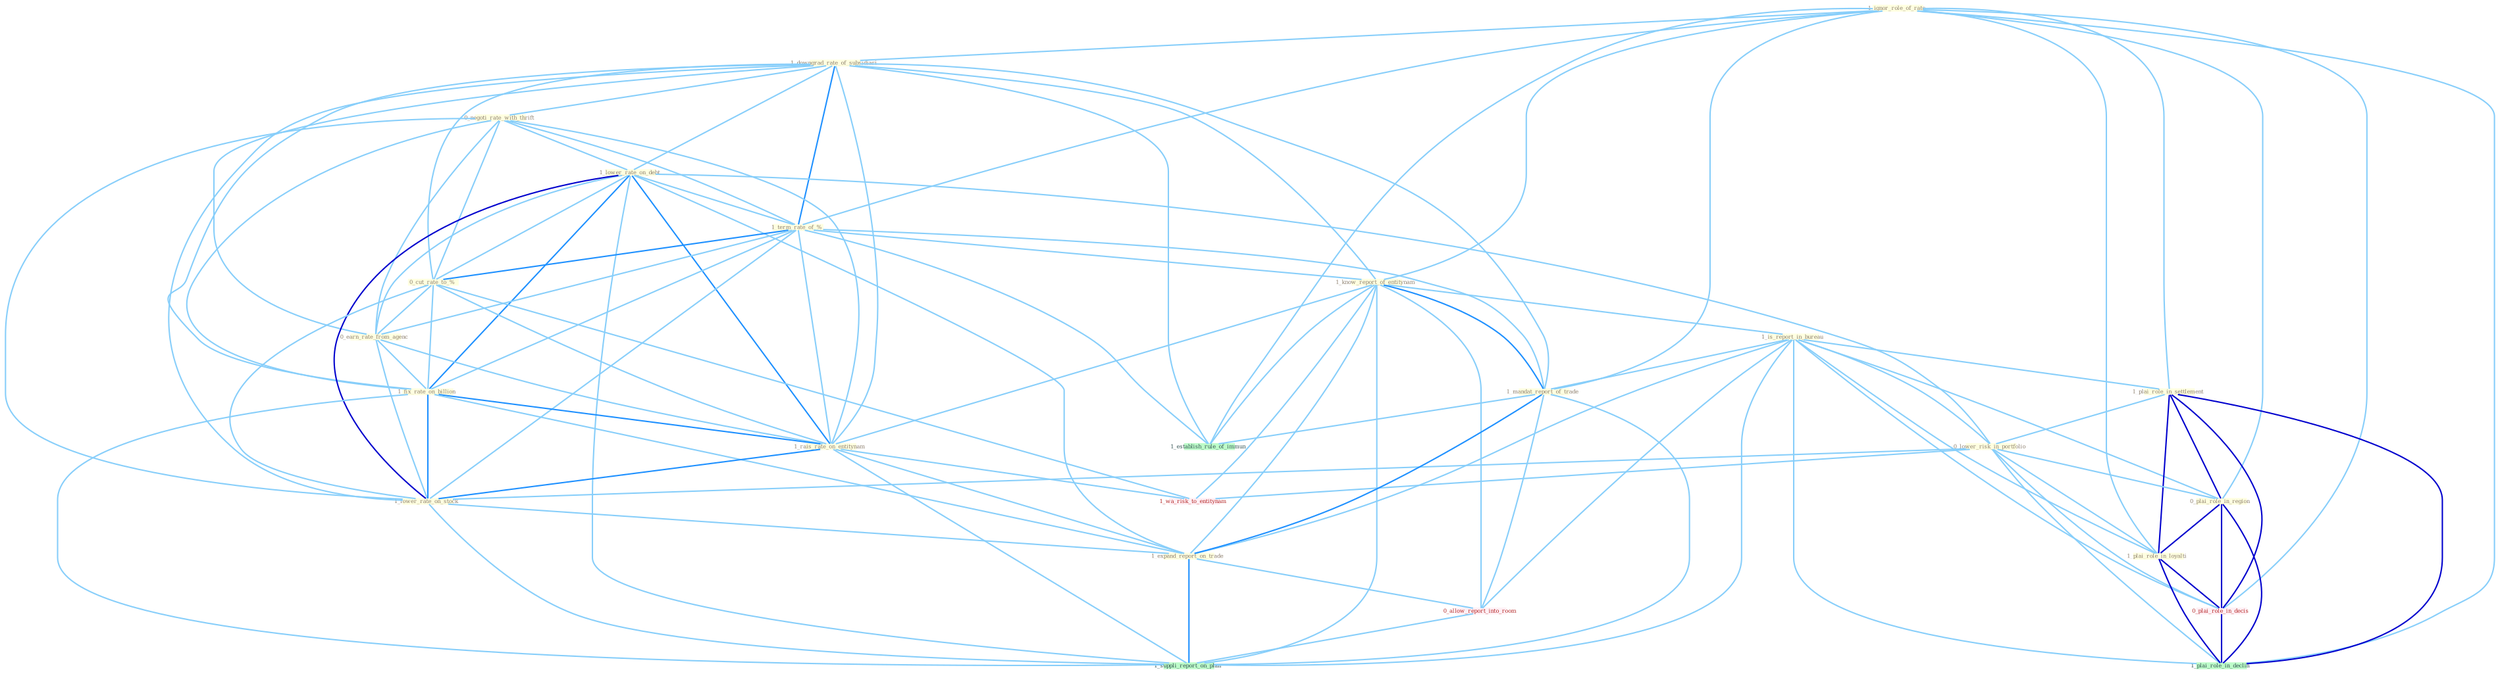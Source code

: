 Graph G{ 
    node
    [shape=polygon,style=filled,width=.5,height=.06,color="#BDFCC9",fixedsize=true,fontsize=4,
    fontcolor="#2f4f4f"];
    {node
    [color="#ffffe0", fontcolor="#8b7d6b"] "1_ignor_role_of_rate " "1_downgrad_rate_of_subsidiari " "0_negoti_rate_with_thrift " "1_lower_rate_on_debt " "1_term_rate_of_% " "0_cut_rate_to_% " "1_know_report_of_entitynam " "1_is_report_in_bureau " "0_earn_rate_from_agenc " "1_plai_role_in_settlement " "0_lower_risk_in_portfolio " "1_fix_rate_on_billion " "1_rais_rate_on_entitynam " "1_mandat_report_of_trade " "1_lower_rate_on_stock " "1_expand_report_on_trade " "0_plai_role_in_region " "1_plai_role_in_loyalti "}
{node [color="#fff0f5", fontcolor="#b22222"] "1_wa_risk_to_entitynam " "0_plai_role_in_decis " "0_allow_report_into_room "}
edge [color="#B0E2FF"];

	"1_ignor_role_of_rate " -- "1_downgrad_rate_of_subsidiari " [w="1", color="#87cefa" ];
	"1_ignor_role_of_rate " -- "1_term_rate_of_% " [w="1", color="#87cefa" ];
	"1_ignor_role_of_rate " -- "1_know_report_of_entitynam " [w="1", color="#87cefa" ];
	"1_ignor_role_of_rate " -- "1_plai_role_in_settlement " [w="1", color="#87cefa" ];
	"1_ignor_role_of_rate " -- "1_mandat_report_of_trade " [w="1", color="#87cefa" ];
	"1_ignor_role_of_rate " -- "0_plai_role_in_region " [w="1", color="#87cefa" ];
	"1_ignor_role_of_rate " -- "1_plai_role_in_loyalti " [w="1", color="#87cefa" ];
	"1_ignor_role_of_rate " -- "0_plai_role_in_decis " [w="1", color="#87cefa" ];
	"1_ignor_role_of_rate " -- "1_establish_rule_of_immun " [w="1", color="#87cefa" ];
	"1_ignor_role_of_rate " -- "1_plai_role_in_declin " [w="1", color="#87cefa" ];
	"1_downgrad_rate_of_subsidiari " -- "0_negoti_rate_with_thrift " [w="1", color="#87cefa" ];
	"1_downgrad_rate_of_subsidiari " -- "1_lower_rate_on_debt " [w="1", color="#87cefa" ];
	"1_downgrad_rate_of_subsidiari " -- "1_term_rate_of_% " [w="2", color="#1e90ff" , len=0.8];
	"1_downgrad_rate_of_subsidiari " -- "0_cut_rate_to_% " [w="1", color="#87cefa" ];
	"1_downgrad_rate_of_subsidiari " -- "1_know_report_of_entitynam " [w="1", color="#87cefa" ];
	"1_downgrad_rate_of_subsidiari " -- "0_earn_rate_from_agenc " [w="1", color="#87cefa" ];
	"1_downgrad_rate_of_subsidiari " -- "1_fix_rate_on_billion " [w="1", color="#87cefa" ];
	"1_downgrad_rate_of_subsidiari " -- "1_rais_rate_on_entitynam " [w="1", color="#87cefa" ];
	"1_downgrad_rate_of_subsidiari " -- "1_mandat_report_of_trade " [w="1", color="#87cefa" ];
	"1_downgrad_rate_of_subsidiari " -- "1_lower_rate_on_stock " [w="1", color="#87cefa" ];
	"1_downgrad_rate_of_subsidiari " -- "1_establish_rule_of_immun " [w="1", color="#87cefa" ];
	"0_negoti_rate_with_thrift " -- "1_lower_rate_on_debt " [w="1", color="#87cefa" ];
	"0_negoti_rate_with_thrift " -- "1_term_rate_of_% " [w="1", color="#87cefa" ];
	"0_negoti_rate_with_thrift " -- "0_cut_rate_to_% " [w="1", color="#87cefa" ];
	"0_negoti_rate_with_thrift " -- "0_earn_rate_from_agenc " [w="1", color="#87cefa" ];
	"0_negoti_rate_with_thrift " -- "1_fix_rate_on_billion " [w="1", color="#87cefa" ];
	"0_negoti_rate_with_thrift " -- "1_rais_rate_on_entitynam " [w="1", color="#87cefa" ];
	"0_negoti_rate_with_thrift " -- "1_lower_rate_on_stock " [w="1", color="#87cefa" ];
	"1_lower_rate_on_debt " -- "1_term_rate_of_% " [w="1", color="#87cefa" ];
	"1_lower_rate_on_debt " -- "0_cut_rate_to_% " [w="1", color="#87cefa" ];
	"1_lower_rate_on_debt " -- "0_earn_rate_from_agenc " [w="1", color="#87cefa" ];
	"1_lower_rate_on_debt " -- "0_lower_risk_in_portfolio " [w="1", color="#87cefa" ];
	"1_lower_rate_on_debt " -- "1_fix_rate_on_billion " [w="2", color="#1e90ff" , len=0.8];
	"1_lower_rate_on_debt " -- "1_rais_rate_on_entitynam " [w="2", color="#1e90ff" , len=0.8];
	"1_lower_rate_on_debt " -- "1_lower_rate_on_stock " [w="3", color="#0000cd" , len=0.6];
	"1_lower_rate_on_debt " -- "1_expand_report_on_trade " [w="1", color="#87cefa" ];
	"1_lower_rate_on_debt " -- "1_suppli_report_on_plan " [w="1", color="#87cefa" ];
	"1_term_rate_of_% " -- "0_cut_rate_to_% " [w="2", color="#1e90ff" , len=0.8];
	"1_term_rate_of_% " -- "1_know_report_of_entitynam " [w="1", color="#87cefa" ];
	"1_term_rate_of_% " -- "0_earn_rate_from_agenc " [w="1", color="#87cefa" ];
	"1_term_rate_of_% " -- "1_fix_rate_on_billion " [w="1", color="#87cefa" ];
	"1_term_rate_of_% " -- "1_rais_rate_on_entitynam " [w="1", color="#87cefa" ];
	"1_term_rate_of_% " -- "1_mandat_report_of_trade " [w="1", color="#87cefa" ];
	"1_term_rate_of_% " -- "1_lower_rate_on_stock " [w="1", color="#87cefa" ];
	"1_term_rate_of_% " -- "1_establish_rule_of_immun " [w="1", color="#87cefa" ];
	"0_cut_rate_to_% " -- "0_earn_rate_from_agenc " [w="1", color="#87cefa" ];
	"0_cut_rate_to_% " -- "1_fix_rate_on_billion " [w="1", color="#87cefa" ];
	"0_cut_rate_to_% " -- "1_rais_rate_on_entitynam " [w="1", color="#87cefa" ];
	"0_cut_rate_to_% " -- "1_lower_rate_on_stock " [w="1", color="#87cefa" ];
	"0_cut_rate_to_% " -- "1_wa_risk_to_entitynam " [w="1", color="#87cefa" ];
	"1_know_report_of_entitynam " -- "1_is_report_in_bureau " [w="1", color="#87cefa" ];
	"1_know_report_of_entitynam " -- "1_rais_rate_on_entitynam " [w="1", color="#87cefa" ];
	"1_know_report_of_entitynam " -- "1_mandat_report_of_trade " [w="2", color="#1e90ff" , len=0.8];
	"1_know_report_of_entitynam " -- "1_expand_report_on_trade " [w="1", color="#87cefa" ];
	"1_know_report_of_entitynam " -- "1_wa_risk_to_entitynam " [w="1", color="#87cefa" ];
	"1_know_report_of_entitynam " -- "1_establish_rule_of_immun " [w="1", color="#87cefa" ];
	"1_know_report_of_entitynam " -- "0_allow_report_into_room " [w="1", color="#87cefa" ];
	"1_know_report_of_entitynam " -- "1_suppli_report_on_plan " [w="1", color="#87cefa" ];
	"1_is_report_in_bureau " -- "1_plai_role_in_settlement " [w="1", color="#87cefa" ];
	"1_is_report_in_bureau " -- "0_lower_risk_in_portfolio " [w="1", color="#87cefa" ];
	"1_is_report_in_bureau " -- "1_mandat_report_of_trade " [w="1", color="#87cefa" ];
	"1_is_report_in_bureau " -- "1_expand_report_on_trade " [w="1", color="#87cefa" ];
	"1_is_report_in_bureau " -- "0_plai_role_in_region " [w="1", color="#87cefa" ];
	"1_is_report_in_bureau " -- "1_plai_role_in_loyalti " [w="1", color="#87cefa" ];
	"1_is_report_in_bureau " -- "0_plai_role_in_decis " [w="1", color="#87cefa" ];
	"1_is_report_in_bureau " -- "1_plai_role_in_declin " [w="1", color="#87cefa" ];
	"1_is_report_in_bureau " -- "0_allow_report_into_room " [w="1", color="#87cefa" ];
	"1_is_report_in_bureau " -- "1_suppli_report_on_plan " [w="1", color="#87cefa" ];
	"0_earn_rate_from_agenc " -- "1_fix_rate_on_billion " [w="1", color="#87cefa" ];
	"0_earn_rate_from_agenc " -- "1_rais_rate_on_entitynam " [w="1", color="#87cefa" ];
	"0_earn_rate_from_agenc " -- "1_lower_rate_on_stock " [w="1", color="#87cefa" ];
	"1_plai_role_in_settlement " -- "0_lower_risk_in_portfolio " [w="1", color="#87cefa" ];
	"1_plai_role_in_settlement " -- "0_plai_role_in_region " [w="3", color="#0000cd" , len=0.6];
	"1_plai_role_in_settlement " -- "1_plai_role_in_loyalti " [w="3", color="#0000cd" , len=0.6];
	"1_plai_role_in_settlement " -- "0_plai_role_in_decis " [w="3", color="#0000cd" , len=0.6];
	"1_plai_role_in_settlement " -- "1_plai_role_in_declin " [w="3", color="#0000cd" , len=0.6];
	"0_lower_risk_in_portfolio " -- "1_lower_rate_on_stock " [w="1", color="#87cefa" ];
	"0_lower_risk_in_portfolio " -- "0_plai_role_in_region " [w="1", color="#87cefa" ];
	"0_lower_risk_in_portfolio " -- "1_plai_role_in_loyalti " [w="1", color="#87cefa" ];
	"0_lower_risk_in_portfolio " -- "1_wa_risk_to_entitynam " [w="1", color="#87cefa" ];
	"0_lower_risk_in_portfolio " -- "0_plai_role_in_decis " [w="1", color="#87cefa" ];
	"0_lower_risk_in_portfolio " -- "1_plai_role_in_declin " [w="1", color="#87cefa" ];
	"1_fix_rate_on_billion " -- "1_rais_rate_on_entitynam " [w="2", color="#1e90ff" , len=0.8];
	"1_fix_rate_on_billion " -- "1_lower_rate_on_stock " [w="2", color="#1e90ff" , len=0.8];
	"1_fix_rate_on_billion " -- "1_expand_report_on_trade " [w="1", color="#87cefa" ];
	"1_fix_rate_on_billion " -- "1_suppli_report_on_plan " [w="1", color="#87cefa" ];
	"1_rais_rate_on_entitynam " -- "1_lower_rate_on_stock " [w="2", color="#1e90ff" , len=0.8];
	"1_rais_rate_on_entitynam " -- "1_expand_report_on_trade " [w="1", color="#87cefa" ];
	"1_rais_rate_on_entitynam " -- "1_wa_risk_to_entitynam " [w="1", color="#87cefa" ];
	"1_rais_rate_on_entitynam " -- "1_suppli_report_on_plan " [w="1", color="#87cefa" ];
	"1_mandat_report_of_trade " -- "1_expand_report_on_trade " [w="2", color="#1e90ff" , len=0.8];
	"1_mandat_report_of_trade " -- "1_establish_rule_of_immun " [w="1", color="#87cefa" ];
	"1_mandat_report_of_trade " -- "0_allow_report_into_room " [w="1", color="#87cefa" ];
	"1_mandat_report_of_trade " -- "1_suppli_report_on_plan " [w="1", color="#87cefa" ];
	"1_lower_rate_on_stock " -- "1_expand_report_on_trade " [w="1", color="#87cefa" ];
	"1_lower_rate_on_stock " -- "1_suppli_report_on_plan " [w="1", color="#87cefa" ];
	"1_expand_report_on_trade " -- "0_allow_report_into_room " [w="1", color="#87cefa" ];
	"1_expand_report_on_trade " -- "1_suppli_report_on_plan " [w="2", color="#1e90ff" , len=0.8];
	"0_plai_role_in_region " -- "1_plai_role_in_loyalti " [w="3", color="#0000cd" , len=0.6];
	"0_plai_role_in_region " -- "0_plai_role_in_decis " [w="3", color="#0000cd" , len=0.6];
	"0_plai_role_in_region " -- "1_plai_role_in_declin " [w="3", color="#0000cd" , len=0.6];
	"1_plai_role_in_loyalti " -- "0_plai_role_in_decis " [w="3", color="#0000cd" , len=0.6];
	"1_plai_role_in_loyalti " -- "1_plai_role_in_declin " [w="3", color="#0000cd" , len=0.6];
	"0_plai_role_in_decis " -- "1_plai_role_in_declin " [w="3", color="#0000cd" , len=0.6];
	"0_allow_report_into_room " -- "1_suppli_report_on_plan " [w="1", color="#87cefa" ];
}